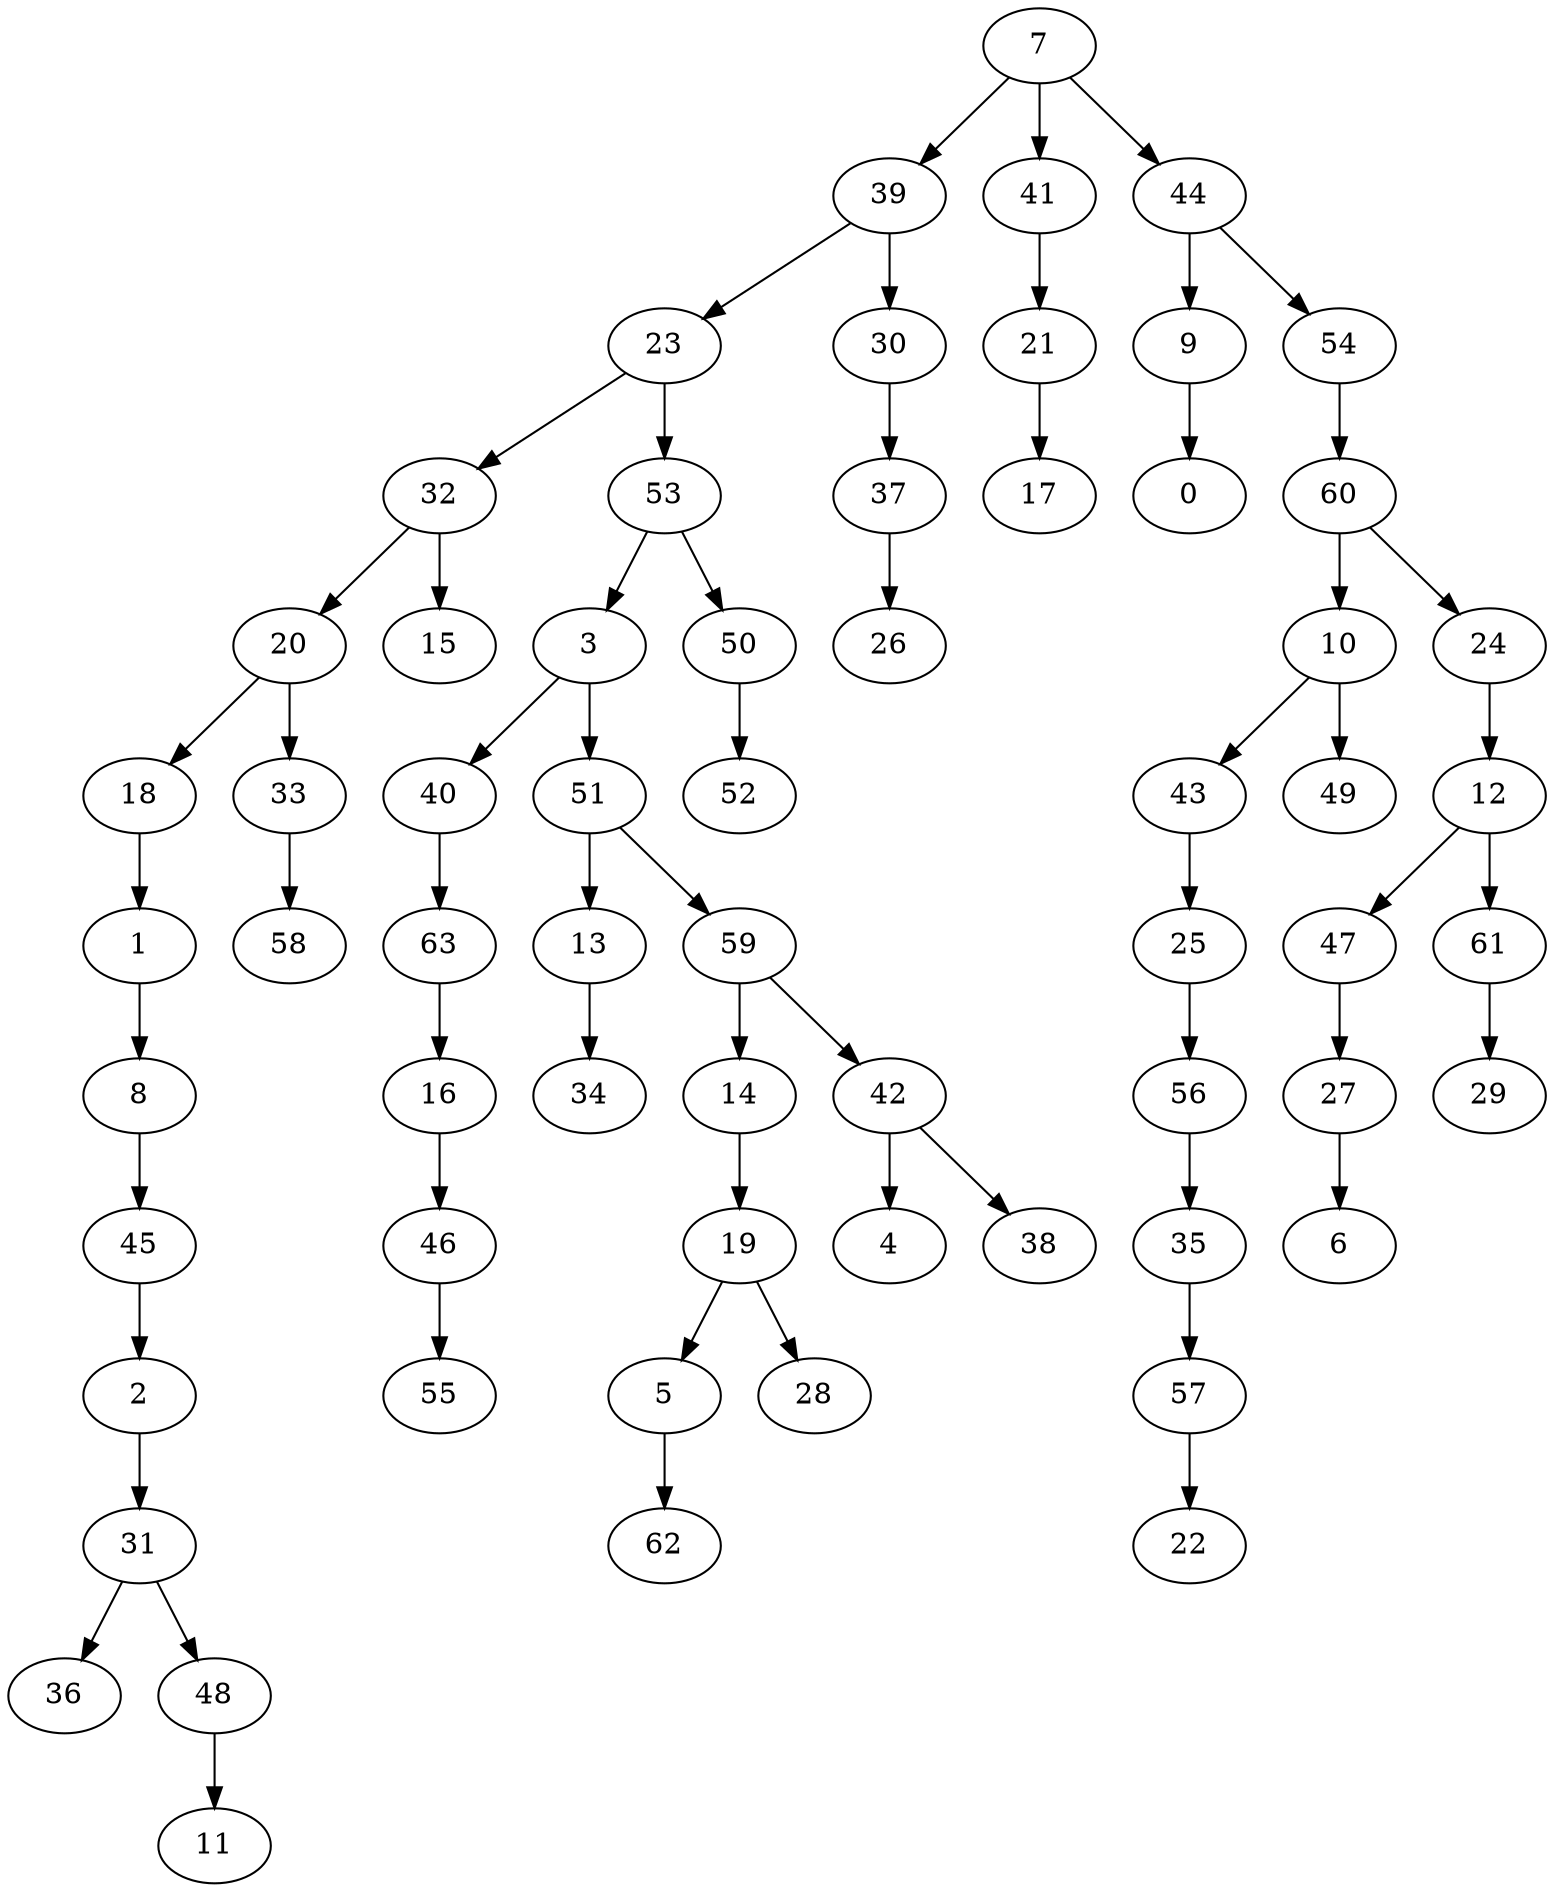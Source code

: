 strict digraph "" {
	1 -> 8;
	2 -> 31;
	3 -> 40;
	3 -> 51;
	5 -> 62;
	7 -> 39;
	7 -> 41;
	7 -> 44;
	8 -> 45;
	9 -> 0;
	10 -> 43;
	10 -> 49;
	12 -> 47;
	12 -> 61;
	13 -> 34;
	14 -> 19;
	16 -> 46;
	18 -> 1;
	19 -> 5;
	19 -> 28;
	20 -> 18;
	20 -> 33;
	21 -> 17;
	23 -> 32;
	23 -> 53;
	24 -> 12;
	25 -> 56;
	27 -> 6;
	30 -> 37;
	31 -> 36;
	31 -> 48;
	32 -> 15;
	32 -> 20;
	33 -> 58;
	35 -> 57;
	37 -> 26;
	39 -> 23;
	39 -> 30;
	40 -> 63;
	41 -> 21;
	42 -> 4;
	42 -> 38;
	43 -> 25;
	44 -> 9;
	44 -> 54;
	45 -> 2;
	46 -> 55;
	47 -> 27;
	48 -> 11;
	50 -> 52;
	51 -> 13;
	51 -> 59;
	53 -> 3;
	53 -> 50;
	54 -> 60;
	56 -> 35;
	57 -> 22;
	59 -> 14;
	59 -> 42;
	60 -> 10;
	60 -> 24;
	61 -> 29;
	63 -> 16;
}
